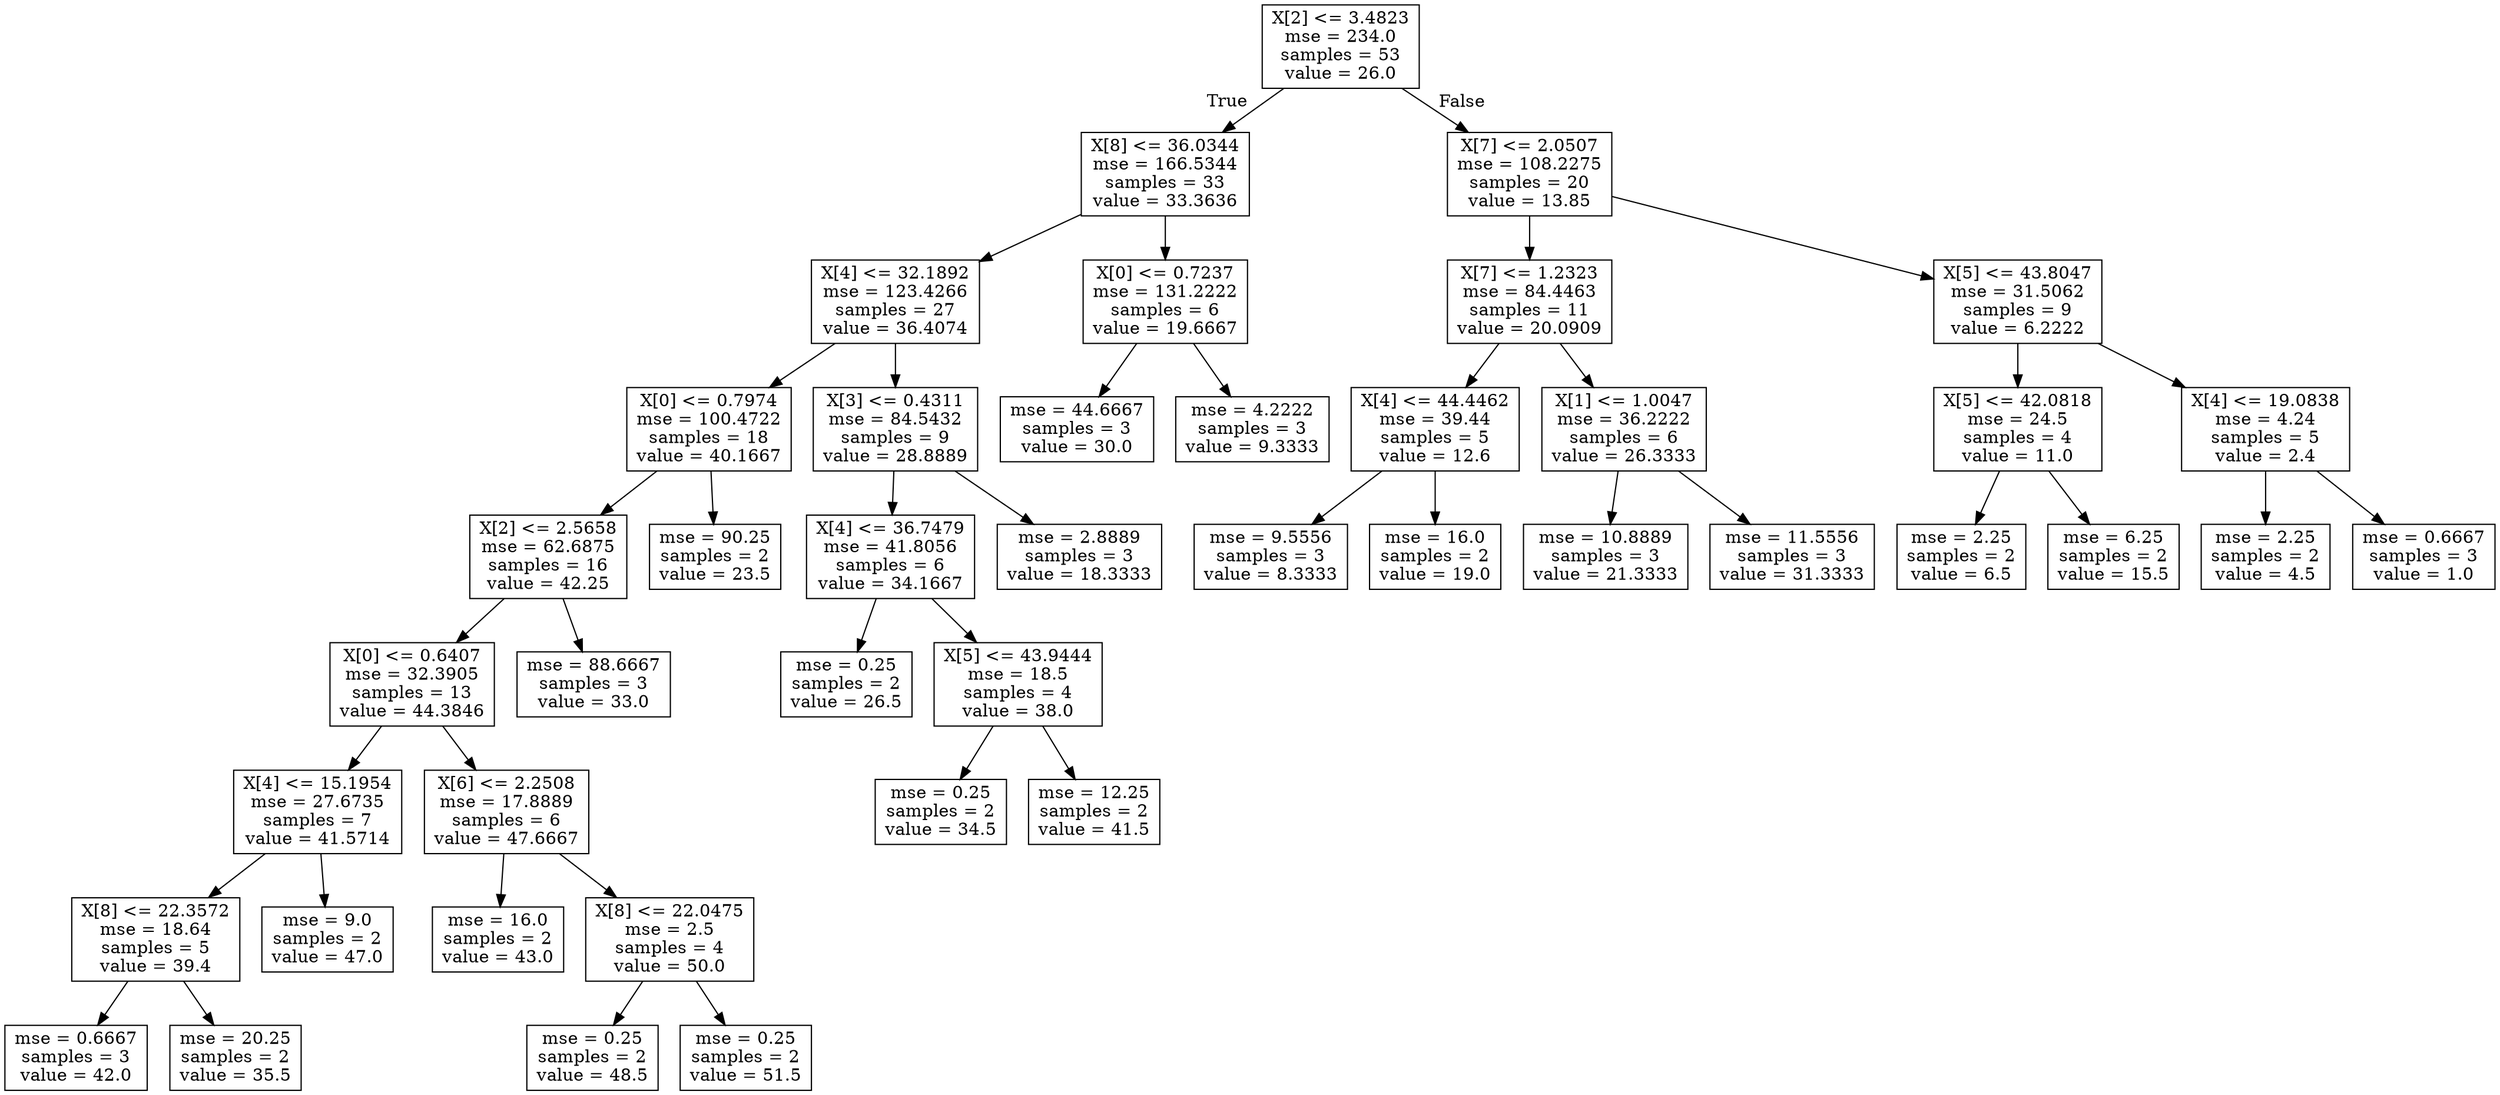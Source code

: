 digraph Tree {
node [shape=box] ;
0 [label="X[2] <= 3.4823\nmse = 234.0\nsamples = 53\nvalue = 26.0"] ;
1 [label="X[8] <= 36.0344\nmse = 166.5344\nsamples = 33\nvalue = 33.3636"] ;
0 -> 1 [labeldistance=2.5, labelangle=45, headlabel="True"] ;
2 [label="X[4] <= 32.1892\nmse = 123.4266\nsamples = 27\nvalue = 36.4074"] ;
1 -> 2 ;
3 [label="X[0] <= 0.7974\nmse = 100.4722\nsamples = 18\nvalue = 40.1667"] ;
2 -> 3 ;
4 [label="X[2] <= 2.5658\nmse = 62.6875\nsamples = 16\nvalue = 42.25"] ;
3 -> 4 ;
5 [label="X[0] <= 0.6407\nmse = 32.3905\nsamples = 13\nvalue = 44.3846"] ;
4 -> 5 ;
6 [label="X[4] <= 15.1954\nmse = 27.6735\nsamples = 7\nvalue = 41.5714"] ;
5 -> 6 ;
7 [label="X[8] <= 22.3572\nmse = 18.64\nsamples = 5\nvalue = 39.4"] ;
6 -> 7 ;
8 [label="mse = 0.6667\nsamples = 3\nvalue = 42.0"] ;
7 -> 8 ;
9 [label="mse = 20.25\nsamples = 2\nvalue = 35.5"] ;
7 -> 9 ;
10 [label="mse = 9.0\nsamples = 2\nvalue = 47.0"] ;
6 -> 10 ;
11 [label="X[6] <= 2.2508\nmse = 17.8889\nsamples = 6\nvalue = 47.6667"] ;
5 -> 11 ;
12 [label="mse = 16.0\nsamples = 2\nvalue = 43.0"] ;
11 -> 12 ;
13 [label="X[8] <= 22.0475\nmse = 2.5\nsamples = 4\nvalue = 50.0"] ;
11 -> 13 ;
14 [label="mse = 0.25\nsamples = 2\nvalue = 48.5"] ;
13 -> 14 ;
15 [label="mse = 0.25\nsamples = 2\nvalue = 51.5"] ;
13 -> 15 ;
16 [label="mse = 88.6667\nsamples = 3\nvalue = 33.0"] ;
4 -> 16 ;
17 [label="mse = 90.25\nsamples = 2\nvalue = 23.5"] ;
3 -> 17 ;
18 [label="X[3] <= 0.4311\nmse = 84.5432\nsamples = 9\nvalue = 28.8889"] ;
2 -> 18 ;
19 [label="X[4] <= 36.7479\nmse = 41.8056\nsamples = 6\nvalue = 34.1667"] ;
18 -> 19 ;
20 [label="mse = 0.25\nsamples = 2\nvalue = 26.5"] ;
19 -> 20 ;
21 [label="X[5] <= 43.9444\nmse = 18.5\nsamples = 4\nvalue = 38.0"] ;
19 -> 21 ;
22 [label="mse = 0.25\nsamples = 2\nvalue = 34.5"] ;
21 -> 22 ;
23 [label="mse = 12.25\nsamples = 2\nvalue = 41.5"] ;
21 -> 23 ;
24 [label="mse = 2.8889\nsamples = 3\nvalue = 18.3333"] ;
18 -> 24 ;
25 [label="X[0] <= 0.7237\nmse = 131.2222\nsamples = 6\nvalue = 19.6667"] ;
1 -> 25 ;
26 [label="mse = 44.6667\nsamples = 3\nvalue = 30.0"] ;
25 -> 26 ;
27 [label="mse = 4.2222\nsamples = 3\nvalue = 9.3333"] ;
25 -> 27 ;
28 [label="X[7] <= 2.0507\nmse = 108.2275\nsamples = 20\nvalue = 13.85"] ;
0 -> 28 [labeldistance=2.5, labelangle=-45, headlabel="False"] ;
29 [label="X[7] <= 1.2323\nmse = 84.4463\nsamples = 11\nvalue = 20.0909"] ;
28 -> 29 ;
30 [label="X[4] <= 44.4462\nmse = 39.44\nsamples = 5\nvalue = 12.6"] ;
29 -> 30 ;
31 [label="mse = 9.5556\nsamples = 3\nvalue = 8.3333"] ;
30 -> 31 ;
32 [label="mse = 16.0\nsamples = 2\nvalue = 19.0"] ;
30 -> 32 ;
33 [label="X[1] <= 1.0047\nmse = 36.2222\nsamples = 6\nvalue = 26.3333"] ;
29 -> 33 ;
34 [label="mse = 10.8889\nsamples = 3\nvalue = 21.3333"] ;
33 -> 34 ;
35 [label="mse = 11.5556\nsamples = 3\nvalue = 31.3333"] ;
33 -> 35 ;
36 [label="X[5] <= 43.8047\nmse = 31.5062\nsamples = 9\nvalue = 6.2222"] ;
28 -> 36 ;
37 [label="X[5] <= 42.0818\nmse = 24.5\nsamples = 4\nvalue = 11.0"] ;
36 -> 37 ;
38 [label="mse = 2.25\nsamples = 2\nvalue = 6.5"] ;
37 -> 38 ;
39 [label="mse = 6.25\nsamples = 2\nvalue = 15.5"] ;
37 -> 39 ;
40 [label="X[4] <= 19.0838\nmse = 4.24\nsamples = 5\nvalue = 2.4"] ;
36 -> 40 ;
41 [label="mse = 2.25\nsamples = 2\nvalue = 4.5"] ;
40 -> 41 ;
42 [label="mse = 0.6667\nsamples = 3\nvalue = 1.0"] ;
40 -> 42 ;
}